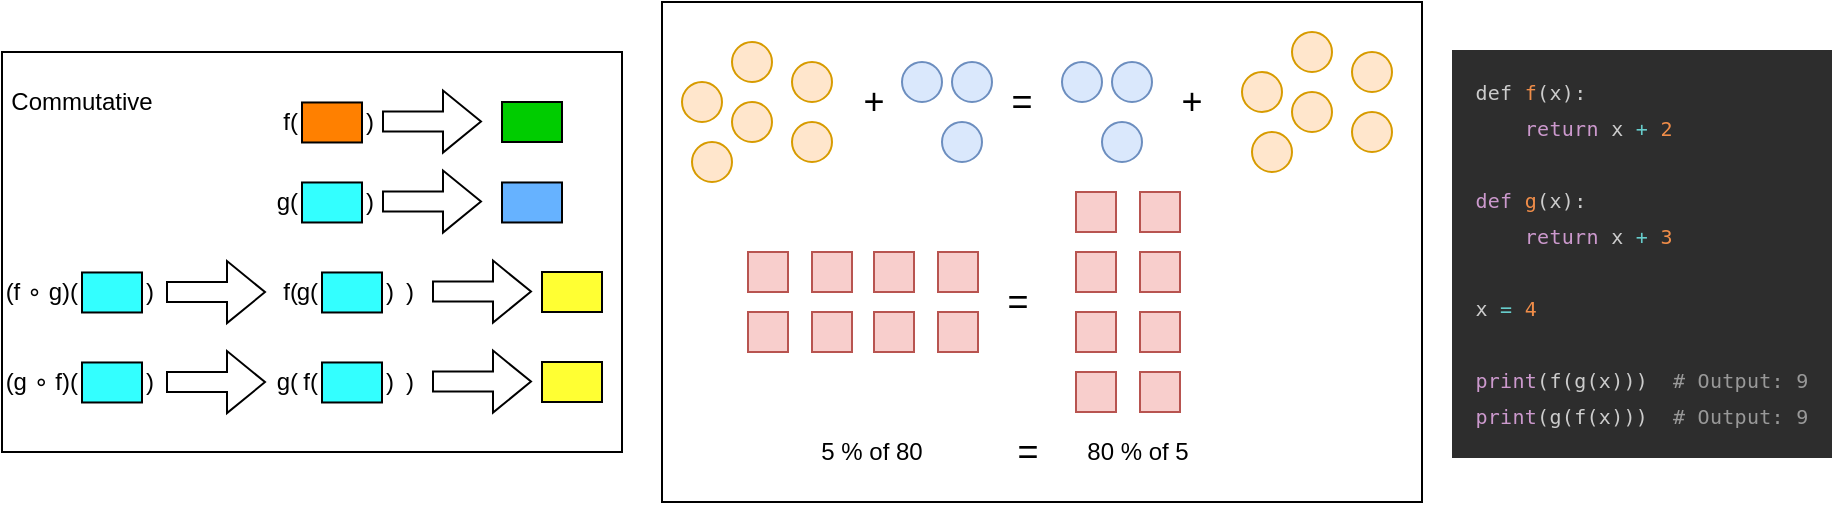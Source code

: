<mxfile version="22.1.2" type="device">
  <diagram name="Page-1" id="Kgn6htsi4bFIU0mAGvts">
    <mxGraphModel dx="1036" dy="606" grid="1" gridSize="10" guides="1" tooltips="1" connect="1" arrows="1" fold="1" page="1" pageScale="1" pageWidth="850" pageHeight="1100" math="0" shadow="0">
      <root>
        <mxCell id="0" />
        <mxCell id="1" parent="0" />
        <mxCell id="uSK30eEuWAXtoziRserC-48" value="" style="rounded=0;whiteSpace=wrap;html=1;" parent="1" vertex="1">
          <mxGeometry x="370" y="210" width="380" height="250" as="geometry" />
        </mxCell>
        <mxCell id="uSK30eEuWAXtoziRserC-1" value="" style="ellipse;whiteSpace=wrap;html=1;aspect=fixed;fillColor=#ffe6cc;strokeColor=#d79b00;" parent="1" vertex="1">
          <mxGeometry x="380" y="250" width="20" height="20" as="geometry" />
        </mxCell>
        <mxCell id="uSK30eEuWAXtoziRserC-2" value="" style="ellipse;whiteSpace=wrap;html=1;aspect=fixed;fillColor=#ffe6cc;strokeColor=#d79b00;" parent="1" vertex="1">
          <mxGeometry x="405" y="230" width="20" height="20" as="geometry" />
        </mxCell>
        <mxCell id="uSK30eEuWAXtoziRserC-3" value="" style="ellipse;whiteSpace=wrap;html=1;aspect=fixed;fillColor=#ffe6cc;strokeColor=#d79b00;" parent="1" vertex="1">
          <mxGeometry x="385" y="280" width="20" height="20" as="geometry" />
        </mxCell>
        <mxCell id="uSK30eEuWAXtoziRserC-4" value="" style="ellipse;whiteSpace=wrap;html=1;aspect=fixed;fillColor=#ffe6cc;strokeColor=#d79b00;" parent="1" vertex="1">
          <mxGeometry x="405" y="260" width="20" height="20" as="geometry" />
        </mxCell>
        <mxCell id="uSK30eEuWAXtoziRserC-7" value="" style="ellipse;whiteSpace=wrap;html=1;aspect=fixed;fillColor=#ffe6cc;strokeColor=#d79b00;" parent="1" vertex="1">
          <mxGeometry x="435" y="240" width="20" height="20" as="geometry" />
        </mxCell>
        <mxCell id="uSK30eEuWAXtoziRserC-8" value="" style="ellipse;whiteSpace=wrap;html=1;aspect=fixed;fillColor=#ffe6cc;strokeColor=#d79b00;" parent="1" vertex="1">
          <mxGeometry x="435" y="270" width="20" height="20" as="geometry" />
        </mxCell>
        <mxCell id="uSK30eEuWAXtoziRserC-9" value="" style="ellipse;whiteSpace=wrap;html=1;aspect=fixed;fillColor=#dae8fc;strokeColor=#6c8ebf;" parent="1" vertex="1">
          <mxGeometry x="490" y="240" width="20" height="20" as="geometry" />
        </mxCell>
        <mxCell id="uSK30eEuWAXtoziRserC-11" value="" style="ellipse;whiteSpace=wrap;html=1;aspect=fixed;fillColor=#dae8fc;strokeColor=#6c8ebf;" parent="1" vertex="1">
          <mxGeometry x="510" y="270" width="20" height="20" as="geometry" />
        </mxCell>
        <mxCell id="uSK30eEuWAXtoziRserC-12" value="" style="ellipse;whiteSpace=wrap;html=1;aspect=fixed;fillColor=#dae8fc;strokeColor=#6c8ebf;" parent="1" vertex="1">
          <mxGeometry x="515" y="240" width="20" height="20" as="geometry" />
        </mxCell>
        <mxCell id="uSK30eEuWAXtoziRserC-15" value="" style="ellipse;whiteSpace=wrap;html=1;aspect=fixed;fillColor=#ffe6cc;strokeColor=#d79b00;" parent="1" vertex="1">
          <mxGeometry x="660" y="245" width="20" height="20" as="geometry" />
        </mxCell>
        <mxCell id="uSK30eEuWAXtoziRserC-16" value="" style="ellipse;whiteSpace=wrap;html=1;aspect=fixed;fillColor=#ffe6cc;strokeColor=#d79b00;" parent="1" vertex="1">
          <mxGeometry x="685" y="225" width="20" height="20" as="geometry" />
        </mxCell>
        <mxCell id="uSK30eEuWAXtoziRserC-17" value="" style="ellipse;whiteSpace=wrap;html=1;aspect=fixed;fillColor=#ffe6cc;strokeColor=#d79b00;" parent="1" vertex="1">
          <mxGeometry x="665" y="275" width="20" height="20" as="geometry" />
        </mxCell>
        <mxCell id="uSK30eEuWAXtoziRserC-18" value="" style="ellipse;whiteSpace=wrap;html=1;aspect=fixed;fillColor=#ffe6cc;strokeColor=#d79b00;" parent="1" vertex="1">
          <mxGeometry x="685" y="255" width="20" height="20" as="geometry" />
        </mxCell>
        <mxCell id="uSK30eEuWAXtoziRserC-19" value="" style="ellipse;whiteSpace=wrap;html=1;aspect=fixed;fillColor=#ffe6cc;strokeColor=#d79b00;" parent="1" vertex="1">
          <mxGeometry x="715" y="235" width="20" height="20" as="geometry" />
        </mxCell>
        <mxCell id="uSK30eEuWAXtoziRserC-20" value="" style="ellipse;whiteSpace=wrap;html=1;aspect=fixed;fillColor=#ffe6cc;strokeColor=#d79b00;" parent="1" vertex="1">
          <mxGeometry x="715" y="265" width="20" height="20" as="geometry" />
        </mxCell>
        <mxCell id="uSK30eEuWAXtoziRserC-21" value="" style="ellipse;whiteSpace=wrap;html=1;aspect=fixed;fillColor=#dae8fc;strokeColor=#6c8ebf;" parent="1" vertex="1">
          <mxGeometry x="570" y="240" width="20" height="20" as="geometry" />
        </mxCell>
        <mxCell id="uSK30eEuWAXtoziRserC-22" value="" style="ellipse;whiteSpace=wrap;html=1;aspect=fixed;fillColor=#dae8fc;strokeColor=#6c8ebf;" parent="1" vertex="1">
          <mxGeometry x="590" y="270" width="20" height="20" as="geometry" />
        </mxCell>
        <mxCell id="uSK30eEuWAXtoziRserC-23" value="" style="ellipse;whiteSpace=wrap;html=1;aspect=fixed;fillColor=#dae8fc;strokeColor=#6c8ebf;" parent="1" vertex="1">
          <mxGeometry x="595" y="240" width="20" height="20" as="geometry" />
        </mxCell>
        <mxCell id="uSK30eEuWAXtoziRserC-24" value="&lt;font style=&quot;font-size: 18px;&quot;&gt;=&lt;/font&gt;" style="text;html=1;strokeColor=none;fillColor=none;align=center;verticalAlign=middle;whiteSpace=wrap;rounded=0;" parent="1" vertex="1">
          <mxGeometry x="520" y="245" width="60" height="30" as="geometry" />
        </mxCell>
        <mxCell id="uSK30eEuWAXtoziRserC-25" value="&lt;font style=&quot;font-size: 18px;&quot;&gt;+&lt;/font&gt;" style="text;html=1;strokeColor=none;fillColor=none;align=center;verticalAlign=middle;whiteSpace=wrap;rounded=0;" parent="1" vertex="1">
          <mxGeometry x="605" y="245" width="60" height="30" as="geometry" />
        </mxCell>
        <mxCell id="uSK30eEuWAXtoziRserC-26" value="&lt;font style=&quot;font-size: 18px;&quot;&gt;+&lt;/font&gt;" style="text;html=1;strokeColor=none;fillColor=none;align=center;verticalAlign=middle;whiteSpace=wrap;rounded=0;" parent="1" vertex="1">
          <mxGeometry x="446" y="245" width="60" height="30" as="geometry" />
        </mxCell>
        <mxCell id="uSK30eEuWAXtoziRserC-27" value="" style="rounded=0;whiteSpace=wrap;html=1;fillColor=#f8cecc;strokeColor=#b85450;" parent="1" vertex="1">
          <mxGeometry x="413" y="335" width="20" height="20" as="geometry" />
        </mxCell>
        <mxCell id="uSK30eEuWAXtoziRserC-28" value="" style="rounded=0;whiteSpace=wrap;html=1;fillColor=#f8cecc;strokeColor=#b85450;" parent="1" vertex="1">
          <mxGeometry x="445" y="335" width="20" height="20" as="geometry" />
        </mxCell>
        <mxCell id="uSK30eEuWAXtoziRserC-29" value="" style="rounded=0;whiteSpace=wrap;html=1;fillColor=#f8cecc;strokeColor=#b85450;" parent="1" vertex="1">
          <mxGeometry x="476" y="335" width="20" height="20" as="geometry" />
        </mxCell>
        <mxCell id="uSK30eEuWAXtoziRserC-30" value="" style="rounded=0;whiteSpace=wrap;html=1;fillColor=#f8cecc;strokeColor=#b85450;" parent="1" vertex="1">
          <mxGeometry x="508" y="335" width="20" height="20" as="geometry" />
        </mxCell>
        <mxCell id="uSK30eEuWAXtoziRserC-32" value="" style="rounded=0;whiteSpace=wrap;html=1;fillColor=#f8cecc;strokeColor=#b85450;" parent="1" vertex="1">
          <mxGeometry x="413" y="365" width="20" height="20" as="geometry" />
        </mxCell>
        <mxCell id="uSK30eEuWAXtoziRserC-33" value="" style="rounded=0;whiteSpace=wrap;html=1;fillColor=#f8cecc;strokeColor=#b85450;" parent="1" vertex="1">
          <mxGeometry x="445" y="365" width="20" height="20" as="geometry" />
        </mxCell>
        <mxCell id="uSK30eEuWAXtoziRserC-34" value="" style="rounded=0;whiteSpace=wrap;html=1;fillColor=#f8cecc;strokeColor=#b85450;" parent="1" vertex="1">
          <mxGeometry x="476" y="365" width="20" height="20" as="geometry" />
        </mxCell>
        <mxCell id="uSK30eEuWAXtoziRserC-35" value="" style="rounded=0;whiteSpace=wrap;html=1;fillColor=#f8cecc;strokeColor=#b85450;" parent="1" vertex="1">
          <mxGeometry x="508" y="365" width="20" height="20" as="geometry" />
        </mxCell>
        <mxCell id="uSK30eEuWAXtoziRserC-36" value="" style="rounded=0;whiteSpace=wrap;html=1;fillColor=#f8cecc;strokeColor=#b85450;" parent="1" vertex="1">
          <mxGeometry x="577" y="305" width="20" height="20" as="geometry" />
        </mxCell>
        <mxCell id="uSK30eEuWAXtoziRserC-37" value="" style="rounded=0;whiteSpace=wrap;html=1;fillColor=#f8cecc;strokeColor=#b85450;" parent="1" vertex="1">
          <mxGeometry x="609" y="305" width="20" height="20" as="geometry" />
        </mxCell>
        <mxCell id="uSK30eEuWAXtoziRserC-38" value="" style="rounded=0;whiteSpace=wrap;html=1;fillColor=#f8cecc;strokeColor=#b85450;" parent="1" vertex="1">
          <mxGeometry x="577" y="365" width="20" height="20" as="geometry" />
        </mxCell>
        <mxCell id="uSK30eEuWAXtoziRserC-39" value="" style="rounded=0;whiteSpace=wrap;html=1;fillColor=#f8cecc;strokeColor=#b85450;" parent="1" vertex="1">
          <mxGeometry x="577" y="395" width="20" height="20" as="geometry" />
        </mxCell>
        <mxCell id="uSK30eEuWAXtoziRserC-40" value="" style="rounded=0;whiteSpace=wrap;html=1;fillColor=#f8cecc;strokeColor=#b85450;" parent="1" vertex="1">
          <mxGeometry x="577" y="335" width="20" height="20" as="geometry" />
        </mxCell>
        <mxCell id="uSK30eEuWAXtoziRserC-41" value="" style="rounded=0;whiteSpace=wrap;html=1;fillColor=#f8cecc;strokeColor=#b85450;" parent="1" vertex="1">
          <mxGeometry x="609" y="335" width="20" height="20" as="geometry" />
        </mxCell>
        <mxCell id="uSK30eEuWAXtoziRserC-42" value="" style="rounded=0;whiteSpace=wrap;html=1;fillColor=#f8cecc;strokeColor=#b85450;" parent="1" vertex="1">
          <mxGeometry x="609" y="365" width="20" height="20" as="geometry" />
        </mxCell>
        <mxCell id="uSK30eEuWAXtoziRserC-43" value="" style="rounded=0;whiteSpace=wrap;html=1;fillColor=#f8cecc;strokeColor=#b85450;" parent="1" vertex="1">
          <mxGeometry x="609" y="395" width="20" height="20" as="geometry" />
        </mxCell>
        <mxCell id="uSK30eEuWAXtoziRserC-44" value="&lt;font style=&quot;font-size: 18px;&quot;&gt;=&lt;/font&gt;" style="text;html=1;strokeColor=none;fillColor=none;align=center;verticalAlign=middle;whiteSpace=wrap;rounded=0;" parent="1" vertex="1">
          <mxGeometry x="518" y="345" width="60" height="30" as="geometry" />
        </mxCell>
        <mxCell id="uSK30eEuWAXtoziRserC-45" value="5 % of 80" style="text;html=1;strokeColor=none;fillColor=none;align=center;verticalAlign=middle;whiteSpace=wrap;rounded=0;" parent="1" vertex="1">
          <mxGeometry x="445" y="420" width="60" height="30" as="geometry" />
        </mxCell>
        <mxCell id="uSK30eEuWAXtoziRserC-46" value="80 % of 5" style="text;html=1;strokeColor=none;fillColor=none;align=center;verticalAlign=middle;whiteSpace=wrap;rounded=0;" parent="1" vertex="1">
          <mxGeometry x="578" y="420" width="60" height="30" as="geometry" />
        </mxCell>
        <mxCell id="uSK30eEuWAXtoziRserC-47" value="&lt;font style=&quot;font-size: 18px;&quot;&gt;=&lt;/font&gt;" style="text;html=1;strokeColor=none;fillColor=none;align=center;verticalAlign=middle;whiteSpace=wrap;rounded=0;" parent="1" vertex="1">
          <mxGeometry x="522.5" y="420" width="60" height="30" as="geometry" />
        </mxCell>
        <mxCell id="K2Dioi9SlevqumcRy7Vd-1" value="" style="rounded=0;whiteSpace=wrap;html=1;" vertex="1" parent="1">
          <mxGeometry x="40" y="235" width="310" height="200" as="geometry" />
        </mxCell>
        <mxCell id="K2Dioi9SlevqumcRy7Vd-2" value="f(" style="text;html=1;strokeColor=none;fillColor=none;align=right;verticalAlign=middle;whiteSpace=wrap;rounded=0;" vertex="1" parent="1">
          <mxGeometry x="170" y="385" width="30" height="30" as="geometry" />
        </mxCell>
        <mxCell id="K2Dioi9SlevqumcRy7Vd-3" value="f(" style="text;html=1;strokeColor=none;fillColor=none;align=right;verticalAlign=middle;whiteSpace=wrap;rounded=0;" vertex="1" parent="1">
          <mxGeometry x="160" y="255" width="30" height="30" as="geometry" />
        </mxCell>
        <mxCell id="K2Dioi9SlevqumcRy7Vd-4" value="" style="rounded=0;whiteSpace=wrap;html=1;fillColor=#FF8000;" vertex="1" parent="1">
          <mxGeometry x="190" y="260.24" width="30" height="20" as="geometry" />
        </mxCell>
        <mxCell id="K2Dioi9SlevqumcRy7Vd-5" value=")" style="text;html=1;strokeColor=none;fillColor=none;align=left;verticalAlign=middle;whiteSpace=wrap;rounded=0;" vertex="1" parent="1">
          <mxGeometry x="220" y="255" width="10" height="30" as="geometry" />
        </mxCell>
        <mxCell id="K2Dioi9SlevqumcRy7Vd-6" value="" style="shape=flexArrow;endArrow=classic;html=1;rounded=0;exitX=0;exitY=0.5;exitDx=0;exitDy=0;" edge="1" parent="1">
          <mxGeometry width="50" height="50" relative="1" as="geometry">
            <mxPoint x="230" y="269.8" as="sourcePoint" />
            <mxPoint x="280" y="269.8" as="targetPoint" />
          </mxGeometry>
        </mxCell>
        <mxCell id="K2Dioi9SlevqumcRy7Vd-7" value="" style="rounded=0;whiteSpace=wrap;html=1;fillColor=#00CC00;" vertex="1" parent="1">
          <mxGeometry x="290" y="260" width="30" height="20" as="geometry" />
        </mxCell>
        <mxCell id="K2Dioi9SlevqumcRy7Vd-8" value="g(" style="text;html=1;strokeColor=none;fillColor=none;align=right;verticalAlign=middle;whiteSpace=wrap;rounded=0;" vertex="1" parent="1">
          <mxGeometry x="160" y="295" width="30" height="30" as="geometry" />
        </mxCell>
        <mxCell id="K2Dioi9SlevqumcRy7Vd-9" value="" style="rounded=0;whiteSpace=wrap;html=1;fillColor=#33FFFF;" vertex="1" parent="1">
          <mxGeometry x="190" y="300.24" width="30" height="20" as="geometry" />
        </mxCell>
        <mxCell id="K2Dioi9SlevqumcRy7Vd-10" value=")" style="text;html=1;strokeColor=none;fillColor=none;align=left;verticalAlign=middle;whiteSpace=wrap;rounded=0;" vertex="1" parent="1">
          <mxGeometry x="220" y="295" width="10" height="30" as="geometry" />
        </mxCell>
        <mxCell id="K2Dioi9SlevqumcRy7Vd-11" value="" style="shape=flexArrow;endArrow=classic;html=1;rounded=0;exitX=0;exitY=0.5;exitDx=0;exitDy=0;" edge="1" parent="1">
          <mxGeometry width="50" height="50" relative="1" as="geometry">
            <mxPoint x="230" y="309.8" as="sourcePoint" />
            <mxPoint x="280" y="309.8" as="targetPoint" />
          </mxGeometry>
        </mxCell>
        <mxCell id="K2Dioi9SlevqumcRy7Vd-12" value="" style="rounded=0;whiteSpace=wrap;html=1;fillColor=#66B2FF;" vertex="1" parent="1">
          <mxGeometry x="290" y="300.24" width="30" height="20" as="geometry" />
        </mxCell>
        <mxCell id="K2Dioi9SlevqumcRy7Vd-13" value="f(" style="text;html=1;strokeColor=none;fillColor=none;align=right;verticalAlign=middle;whiteSpace=wrap;rounded=0;" vertex="1" parent="1">
          <mxGeometry x="160" y="340" width="30" height="30" as="geometry" />
        </mxCell>
        <mxCell id="K2Dioi9SlevqumcRy7Vd-14" value=")" style="text;html=1;strokeColor=none;fillColor=none;align=left;verticalAlign=middle;whiteSpace=wrap;rounded=0;" vertex="1" parent="1">
          <mxGeometry x="240" y="340.24" width="10" height="30" as="geometry" />
        </mxCell>
        <mxCell id="K2Dioi9SlevqumcRy7Vd-15" value="" style="shape=flexArrow;endArrow=classic;html=1;rounded=0;exitX=0;exitY=0.5;exitDx=0;exitDy=0;" edge="1" parent="1">
          <mxGeometry width="50" height="50" relative="1" as="geometry">
            <mxPoint x="255" y="354.8" as="sourcePoint" />
            <mxPoint x="305" y="354.8" as="targetPoint" />
          </mxGeometry>
        </mxCell>
        <mxCell id="K2Dioi9SlevqumcRy7Vd-16" value="" style="rounded=0;whiteSpace=wrap;html=1;fillColor=#FFFF33;" vertex="1" parent="1">
          <mxGeometry x="310" y="345" width="30" height="20" as="geometry" />
        </mxCell>
        <mxCell id="K2Dioi9SlevqumcRy7Vd-17" value="g(" style="text;html=1;strokeColor=none;fillColor=none;align=right;verticalAlign=middle;whiteSpace=wrap;rounded=0;" vertex="1" parent="1">
          <mxGeometry x="170" y="340" width="30" height="30" as="geometry" />
        </mxCell>
        <mxCell id="K2Dioi9SlevqumcRy7Vd-18" value="" style="rounded=0;whiteSpace=wrap;html=1;fillColor=#33FFFF;" vertex="1" parent="1">
          <mxGeometry x="200" y="345.24" width="30" height="20" as="geometry" />
        </mxCell>
        <mxCell id="K2Dioi9SlevqumcRy7Vd-19" value=")" style="text;html=1;strokeColor=none;fillColor=none;align=left;verticalAlign=middle;whiteSpace=wrap;rounded=0;" vertex="1" parent="1">
          <mxGeometry x="230" y="340" width="10" height="30" as="geometry" />
        </mxCell>
        <mxCell id="K2Dioi9SlevqumcRy7Vd-20" value="(f&amp;nbsp;&lt;span style=&quot;box-sizing: border-box; border-style: initial; border-color: initial; border-image: initial; text-align: center;&quot;&gt;∘ g)(&lt;/span&gt;" style="text;html=1;strokeColor=none;fillColor=none;align=right;verticalAlign=middle;whiteSpace=wrap;rounded=0;" vertex="1" parent="1">
          <mxGeometry x="40" y="340.24" width="40" height="30" as="geometry" />
        </mxCell>
        <mxCell id="K2Dioi9SlevqumcRy7Vd-21" value="" style="rounded=0;whiteSpace=wrap;html=1;fillColor=#33FFFF;" vertex="1" parent="1">
          <mxGeometry x="80" y="345.24" width="30" height="20" as="geometry" />
        </mxCell>
        <mxCell id="K2Dioi9SlevqumcRy7Vd-22" value=")" style="text;html=1;strokeColor=none;fillColor=none;align=left;verticalAlign=middle;whiteSpace=wrap;rounded=0;" vertex="1" parent="1">
          <mxGeometry x="110" y="340.24" width="10" height="30" as="geometry" />
        </mxCell>
        <mxCell id="K2Dioi9SlevqumcRy7Vd-23" value="" style="shape=flexArrow;endArrow=classic;html=1;rounded=0;exitX=0;exitY=0.5;exitDx=0;exitDy=0;" edge="1" parent="1">
          <mxGeometry width="50" height="50" relative="1" as="geometry">
            <mxPoint x="122" y="355.04" as="sourcePoint" />
            <mxPoint x="172" y="355.04" as="targetPoint" />
          </mxGeometry>
        </mxCell>
        <mxCell id="K2Dioi9SlevqumcRy7Vd-24" value="g(" style="text;html=1;strokeColor=none;fillColor=none;align=right;verticalAlign=middle;whiteSpace=wrap;rounded=0;" vertex="1" parent="1">
          <mxGeometry x="160" y="385" width="30" height="30" as="geometry" />
        </mxCell>
        <mxCell id="K2Dioi9SlevqumcRy7Vd-25" value=")" style="text;html=1;strokeColor=none;fillColor=none;align=left;verticalAlign=middle;whiteSpace=wrap;rounded=0;" vertex="1" parent="1">
          <mxGeometry x="240" y="385.24" width="10" height="30" as="geometry" />
        </mxCell>
        <mxCell id="K2Dioi9SlevqumcRy7Vd-26" value="" style="shape=flexArrow;endArrow=classic;html=1;rounded=0;exitX=0;exitY=0.5;exitDx=0;exitDy=0;" edge="1" parent="1">
          <mxGeometry width="50" height="50" relative="1" as="geometry">
            <mxPoint x="255" y="399.8" as="sourcePoint" />
            <mxPoint x="305" y="399.8" as="targetPoint" />
          </mxGeometry>
        </mxCell>
        <mxCell id="K2Dioi9SlevqumcRy7Vd-27" value="" style="rounded=0;whiteSpace=wrap;html=1;fillColor=#FFFF33;" vertex="1" parent="1">
          <mxGeometry x="310" y="390" width="30" height="20" as="geometry" />
        </mxCell>
        <mxCell id="K2Dioi9SlevqumcRy7Vd-28" value="" style="rounded=0;whiteSpace=wrap;html=1;fillColor=#33FFFF;" vertex="1" parent="1">
          <mxGeometry x="200" y="390.24" width="30" height="20" as="geometry" />
        </mxCell>
        <mxCell id="K2Dioi9SlevqumcRy7Vd-29" value=")" style="text;html=1;strokeColor=none;fillColor=none;align=left;verticalAlign=middle;whiteSpace=wrap;rounded=0;" vertex="1" parent="1">
          <mxGeometry x="230" y="385" width="10" height="30" as="geometry" />
        </mxCell>
        <mxCell id="K2Dioi9SlevqumcRy7Vd-30" value="(g&amp;nbsp;&lt;span style=&quot;box-sizing: border-box; border-style: initial; border-color: initial; border-image: initial; text-align: center;&quot;&gt;∘ f)(&lt;/span&gt;" style="text;html=1;strokeColor=none;fillColor=none;align=right;verticalAlign=middle;whiteSpace=wrap;rounded=0;" vertex="1" parent="1">
          <mxGeometry x="40" y="385.24" width="40" height="30" as="geometry" />
        </mxCell>
        <mxCell id="K2Dioi9SlevqumcRy7Vd-31" value="" style="rounded=0;whiteSpace=wrap;html=1;fillColor=#33FFFF;" vertex="1" parent="1">
          <mxGeometry x="80" y="390.24" width="30" height="20" as="geometry" />
        </mxCell>
        <mxCell id="K2Dioi9SlevqumcRy7Vd-32" value=")" style="text;html=1;strokeColor=none;fillColor=none;align=left;verticalAlign=middle;whiteSpace=wrap;rounded=0;" vertex="1" parent="1">
          <mxGeometry x="110" y="385.24" width="10" height="30" as="geometry" />
        </mxCell>
        <mxCell id="K2Dioi9SlevqumcRy7Vd-33" value="" style="shape=flexArrow;endArrow=classic;html=1;rounded=0;exitX=0;exitY=0.5;exitDx=0;exitDy=0;" edge="1" parent="1">
          <mxGeometry width="50" height="50" relative="1" as="geometry">
            <mxPoint x="122" y="400.04" as="sourcePoint" />
            <mxPoint x="172" y="400.04" as="targetPoint" />
          </mxGeometry>
        </mxCell>
        <mxCell id="K2Dioi9SlevqumcRy7Vd-34" value="Commutative" style="text;html=1;strokeColor=none;fillColor=none;align=center;verticalAlign=middle;whiteSpace=wrap;rounded=0;" vertex="1" parent="1">
          <mxGeometry x="50" y="245" width="60" height="30" as="geometry" />
        </mxCell>
        <mxCell id="K2Dioi9SlevqumcRy7Vd-35" value="&lt;pre style=&quot;box-sizing: inherit; letter-spacing: 0.15px; word-spacing: normal; background: rgb(45, 45, 45); font-family: Consolas, Monaco, &amp;quot;Andale Mono&amp;quot;, &amp;quot;Ubuntu Mono&amp;quot;, monospace; text-align: left; word-break: normal; overflow-wrap: normal; line-height: 1.5; tab-size: 4; hyphens: none; padding: 1em; margin-top: 0.5em; margin-bottom: 0.5em; overflow: auto;&quot;&gt;&lt;code style=&quot;box-sizing: inherit; background: none; font-family: Consolas, Monaco, &amp;quot;Andale Mono&amp;quot;, &amp;quot;Ubuntu Mono&amp;quot;, monospace; word-spacing: normal; word-break: normal; overflow-wrap: normal; line-height: 1.5; tab-size: 4; hyphens: none;&quot; class=&quot;language-python&quot;&gt;&lt;font style=&quot;font-size: 10px;&quot;&gt;&lt;font color=&quot;#cccccc&quot;&gt;def&lt;/font&gt;&lt;span style=&quot;color: rgb(204, 204, 204); box-sizing: inherit;&quot;&gt; &lt;/span&gt;&lt;span style=&quot;color: rgb(240, 141, 73); box-sizing: inherit;&quot; class=&quot;token token&quot;&gt;f&lt;/span&gt;&lt;span style=&quot;color: rgb(204, 204, 204); box-sizing: inherit;&quot; class=&quot;token token&quot;&gt;(&lt;/span&gt;&lt;span style=&quot;color: rgb(204, 204, 204); box-sizing: inherit;&quot;&gt;x&lt;/span&gt;&lt;span style=&quot;color: rgb(204, 204, 204); box-sizing: inherit;&quot; class=&quot;token token&quot;&gt;)&lt;/span&gt;&lt;span style=&quot;color: rgb(204, 204, 204); box-sizing: inherit;&quot; class=&quot;token token&quot;&gt;:&lt;/span&gt;&lt;span style=&quot;color: rgb(204, 204, 204); box-sizing: inherit;&quot;&gt;&lt;br&gt;&lt;/span&gt;&lt;span style=&quot;color: rgb(204, 204, 204); box-sizing: inherit;&quot;&gt;    &lt;/span&gt;&lt;span style=&quot;color: rgb(204, 153, 205); box-sizing: inherit;&quot; class=&quot;token token&quot;&gt;return&lt;/span&gt;&lt;span style=&quot;color: rgb(204, 204, 204); box-sizing: inherit;&quot;&gt; x &lt;/span&gt;&lt;span style=&quot;color: rgb(103, 205, 204); box-sizing: inherit;&quot; class=&quot;token token&quot;&gt;+&lt;/span&gt;&lt;span style=&quot;color: rgb(204, 204, 204); box-sizing: inherit;&quot;&gt; &lt;/span&gt;&lt;span style=&quot;color: rgb(240, 141, 73); box-sizing: inherit;&quot; class=&quot;token token&quot;&gt;2&lt;/span&gt;&lt;span style=&quot;color: rgb(204, 204, 204); box-sizing: inherit;&quot;&gt;&lt;br&gt;&lt;/span&gt;&lt;font color=&quot;#cccccc&quot;&gt;&lt;br&gt;&lt;span style=&quot;box-sizing: inherit; box-sizing: inherit;&quot;&gt;&lt;/span&gt;&lt;/font&gt;&lt;span style=&quot;color: rgb(204, 153, 205); box-sizing: inherit;&quot; class=&quot;token token&quot;&gt;def&lt;/span&gt;&lt;span style=&quot;color: rgb(204, 204, 204); box-sizing: inherit;&quot;&gt; &lt;/span&gt;&lt;span style=&quot;color: rgb(240, 141, 73); box-sizing: inherit;&quot; class=&quot;token token&quot;&gt;g&lt;/span&gt;&lt;span style=&quot;color: rgb(204, 204, 204); box-sizing: inherit;&quot; class=&quot;token token&quot;&gt;(&lt;/span&gt;&lt;span style=&quot;color: rgb(204, 204, 204); box-sizing: inherit;&quot;&gt;x&lt;/span&gt;&lt;span style=&quot;color: rgb(204, 204, 204); box-sizing: inherit;&quot; class=&quot;token token&quot;&gt;)&lt;/span&gt;&lt;span style=&quot;color: rgb(204, 204, 204); box-sizing: inherit;&quot; class=&quot;token token&quot;&gt;:&lt;/span&gt;&lt;span style=&quot;color: rgb(204, 204, 204); box-sizing: inherit;&quot;&gt;&lt;br&gt;&lt;/span&gt;&lt;span style=&quot;color: rgb(204, 204, 204); box-sizing: inherit;&quot;&gt;    &lt;/span&gt;&lt;span style=&quot;color: rgb(204, 153, 205); box-sizing: inherit;&quot; class=&quot;token token&quot;&gt;return&lt;/span&gt;&lt;span style=&quot;box-sizing: inherit;&quot;&gt;&lt;font color=&quot;#cccccc&quot;&gt; x &lt;/font&gt;&lt;font color=&quot;#67cdcc&quot;&gt;+&lt;/font&gt;&lt;/span&gt;&lt;span style=&quot;color: rgb(204, 204, 204); box-sizing: inherit;&quot;&gt; &lt;/span&gt;&lt;span style=&quot;color: rgb(240, 141, 73); box-sizing: inherit;&quot; class=&quot;token token&quot;&gt;3&lt;/span&gt;&lt;span style=&quot;color: rgb(204, 204, 204); box-sizing: inherit;&quot;&gt;&lt;br&gt;&lt;/span&gt;&lt;font color=&quot;#cccccc&quot;&gt;&lt;br&gt;&lt;/font&gt;&lt;span style=&quot;color: rgb(204, 204, 204); box-sizing: inherit;&quot;&gt;x &lt;/span&gt;&lt;span style=&quot;color: rgb(103, 205, 204); box-sizing: inherit;&quot; class=&quot;token token&quot;&gt;=&lt;/span&gt;&lt;span style=&quot;color: rgb(204, 204, 204); box-sizing: inherit;&quot;&gt; &lt;/span&gt;&lt;span style=&quot;color: rgb(240, 141, 73); box-sizing: inherit;&quot; class=&quot;token token&quot;&gt;4&lt;/span&gt;&lt;span style=&quot;color: rgb(204, 204, 204); box-sizing: inherit;&quot;&gt;&lt;br&gt;&lt;/span&gt;&lt;font color=&quot;#cccccc&quot;&gt;&lt;br&gt;&lt;span style=&quot;box-sizing: inherit; box-sizing: inherit;&quot;&gt;&lt;/span&gt;&lt;/font&gt;&lt;span style=&quot;color: rgb(204, 153, 205); box-sizing: inherit;&quot; class=&quot;token token&quot;&gt;print&lt;/span&gt;&lt;span style=&quot;color: rgb(204, 204, 204); box-sizing: inherit;&quot; class=&quot;token token&quot;&gt;(&lt;/span&gt;&lt;span style=&quot;color: rgb(204, 204, 204); box-sizing: inherit;&quot;&gt;f&lt;/span&gt;&lt;span style=&quot;color: rgb(204, 204, 204); box-sizing: inherit;&quot; class=&quot;token token&quot;&gt;(&lt;/span&gt;&lt;span style=&quot;color: rgb(204, 204, 204); box-sizing: inherit;&quot;&gt;g&lt;/span&gt;&lt;span style=&quot;color: rgb(204, 204, 204); box-sizing: inherit;&quot; class=&quot;token token&quot;&gt;(&lt;/span&gt;&lt;span style=&quot;color: rgb(204, 204, 204); box-sizing: inherit;&quot;&gt;x&lt;/span&gt;&lt;span style=&quot;color: rgb(204, 204, 204); box-sizing: inherit;&quot; class=&quot;token token&quot;&gt;)&lt;/span&gt;&lt;span style=&quot;color: rgb(204, 204, 204); box-sizing: inherit;&quot; class=&quot;token token&quot;&gt;)&lt;/span&gt;&lt;span style=&quot;color: rgb(204, 204, 204); box-sizing: inherit;&quot; class=&quot;token token&quot;&gt;)&lt;/span&gt;&lt;span style=&quot;color: rgb(204, 204, 204); box-sizing: inherit;&quot;&gt;  &lt;/span&gt;&lt;span style=&quot;color: rgb(153, 153, 153); box-sizing: inherit;&quot; class=&quot;token token&quot;&gt;# Output: 9&lt;/span&gt;&lt;span style=&quot;color: rgb(204, 204, 204); box-sizing: inherit;&quot;&gt;&lt;br&gt;&lt;/span&gt;&lt;font color=&quot;#cccccc&quot;&gt;&lt;span style=&quot;box-sizing: inherit; box-sizing: inherit;&quot;&gt;&lt;/span&gt;&lt;/font&gt;&lt;span style=&quot;color: rgb(204, 153, 205); box-sizing: inherit;&quot; class=&quot;token token&quot;&gt;print&lt;/span&gt;&lt;span style=&quot;color: rgb(204, 204, 204); box-sizing: inherit;&quot; class=&quot;token token&quot;&gt;(&lt;/span&gt;&lt;span style=&quot;color: rgb(204, 204, 204); box-sizing: inherit;&quot;&gt;g&lt;/span&gt;&lt;span style=&quot;color: rgb(204, 204, 204); box-sizing: inherit;&quot; class=&quot;token token&quot;&gt;(&lt;/span&gt;&lt;span style=&quot;color: rgb(204, 204, 204); box-sizing: inherit;&quot;&gt;f&lt;/span&gt;&lt;span style=&quot;color: rgb(204, 204, 204); box-sizing: inherit;&quot; class=&quot;token token&quot;&gt;(&lt;/span&gt;&lt;span style=&quot;color: rgb(204, 204, 204); box-sizing: inherit;&quot;&gt;x&lt;/span&gt;&lt;span style=&quot;color: rgb(204, 204, 204); box-sizing: inherit;&quot; class=&quot;token token&quot;&gt;)&lt;/span&gt;&lt;span style=&quot;color: rgb(204, 204, 204); box-sizing: inherit;&quot; class=&quot;token token&quot;&gt;)&lt;/span&gt;&lt;span style=&quot;color: rgb(204, 204, 204); box-sizing: inherit;&quot; class=&quot;token token&quot;&gt;)&lt;/span&gt;&lt;span style=&quot;color: rgb(204, 204, 204); box-sizing: inherit;&quot;&gt;  &lt;/span&gt;&lt;span style=&quot;color: rgb(153, 153, 153); box-sizing: inherit;&quot; class=&quot;token token&quot;&gt;# Output: 9&lt;/span&gt;&lt;/font&gt;&lt;/code&gt;&lt;/pre&gt;" style="text;html=1;strokeColor=none;fillColor=none;align=center;verticalAlign=middle;whiteSpace=wrap;rounded=0;" vertex="1" parent="1">
          <mxGeometry x="770" y="230" width="180" height="210" as="geometry" />
        </mxCell>
      </root>
    </mxGraphModel>
  </diagram>
</mxfile>
